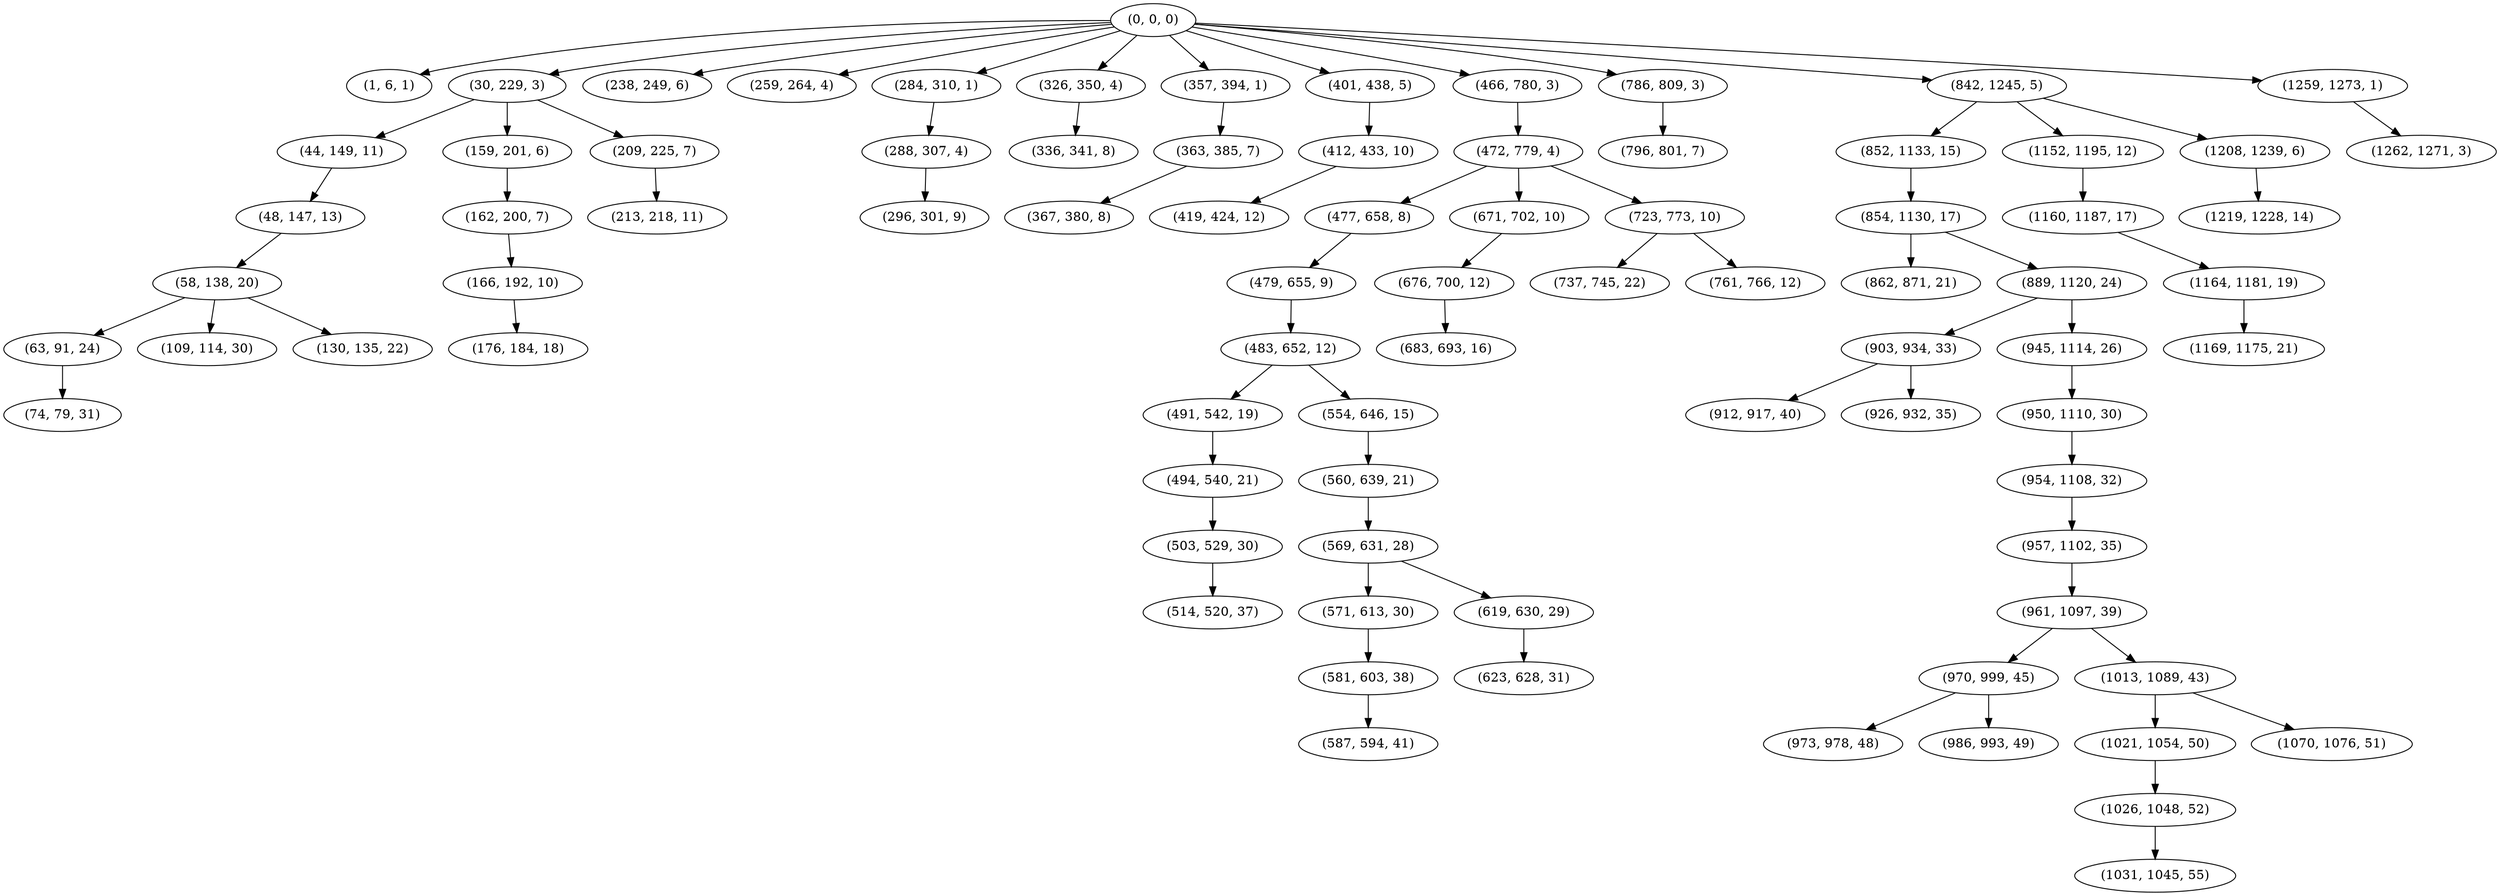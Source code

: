 digraph tree {
    "(0, 0, 0)";
    "(1, 6, 1)";
    "(30, 229, 3)";
    "(44, 149, 11)";
    "(48, 147, 13)";
    "(58, 138, 20)";
    "(63, 91, 24)";
    "(74, 79, 31)";
    "(109, 114, 30)";
    "(130, 135, 22)";
    "(159, 201, 6)";
    "(162, 200, 7)";
    "(166, 192, 10)";
    "(176, 184, 18)";
    "(209, 225, 7)";
    "(213, 218, 11)";
    "(238, 249, 6)";
    "(259, 264, 4)";
    "(284, 310, 1)";
    "(288, 307, 4)";
    "(296, 301, 9)";
    "(326, 350, 4)";
    "(336, 341, 8)";
    "(357, 394, 1)";
    "(363, 385, 7)";
    "(367, 380, 8)";
    "(401, 438, 5)";
    "(412, 433, 10)";
    "(419, 424, 12)";
    "(466, 780, 3)";
    "(472, 779, 4)";
    "(477, 658, 8)";
    "(479, 655, 9)";
    "(483, 652, 12)";
    "(491, 542, 19)";
    "(494, 540, 21)";
    "(503, 529, 30)";
    "(514, 520, 37)";
    "(554, 646, 15)";
    "(560, 639, 21)";
    "(569, 631, 28)";
    "(571, 613, 30)";
    "(581, 603, 38)";
    "(587, 594, 41)";
    "(619, 630, 29)";
    "(623, 628, 31)";
    "(671, 702, 10)";
    "(676, 700, 12)";
    "(683, 693, 16)";
    "(723, 773, 10)";
    "(737, 745, 22)";
    "(761, 766, 12)";
    "(786, 809, 3)";
    "(796, 801, 7)";
    "(842, 1245, 5)";
    "(852, 1133, 15)";
    "(854, 1130, 17)";
    "(862, 871, 21)";
    "(889, 1120, 24)";
    "(903, 934, 33)";
    "(912, 917, 40)";
    "(926, 932, 35)";
    "(945, 1114, 26)";
    "(950, 1110, 30)";
    "(954, 1108, 32)";
    "(957, 1102, 35)";
    "(961, 1097, 39)";
    "(970, 999, 45)";
    "(973, 978, 48)";
    "(986, 993, 49)";
    "(1013, 1089, 43)";
    "(1021, 1054, 50)";
    "(1026, 1048, 52)";
    "(1031, 1045, 55)";
    "(1070, 1076, 51)";
    "(1152, 1195, 12)";
    "(1160, 1187, 17)";
    "(1164, 1181, 19)";
    "(1169, 1175, 21)";
    "(1208, 1239, 6)";
    "(1219, 1228, 14)";
    "(1259, 1273, 1)";
    "(1262, 1271, 3)";
    "(0, 0, 0)" -> "(1, 6, 1)";
    "(0, 0, 0)" -> "(30, 229, 3)";
    "(0, 0, 0)" -> "(238, 249, 6)";
    "(0, 0, 0)" -> "(259, 264, 4)";
    "(0, 0, 0)" -> "(284, 310, 1)";
    "(0, 0, 0)" -> "(326, 350, 4)";
    "(0, 0, 0)" -> "(357, 394, 1)";
    "(0, 0, 0)" -> "(401, 438, 5)";
    "(0, 0, 0)" -> "(466, 780, 3)";
    "(0, 0, 0)" -> "(786, 809, 3)";
    "(0, 0, 0)" -> "(842, 1245, 5)";
    "(0, 0, 0)" -> "(1259, 1273, 1)";
    "(30, 229, 3)" -> "(44, 149, 11)";
    "(30, 229, 3)" -> "(159, 201, 6)";
    "(30, 229, 3)" -> "(209, 225, 7)";
    "(44, 149, 11)" -> "(48, 147, 13)";
    "(48, 147, 13)" -> "(58, 138, 20)";
    "(58, 138, 20)" -> "(63, 91, 24)";
    "(58, 138, 20)" -> "(109, 114, 30)";
    "(58, 138, 20)" -> "(130, 135, 22)";
    "(63, 91, 24)" -> "(74, 79, 31)";
    "(159, 201, 6)" -> "(162, 200, 7)";
    "(162, 200, 7)" -> "(166, 192, 10)";
    "(166, 192, 10)" -> "(176, 184, 18)";
    "(209, 225, 7)" -> "(213, 218, 11)";
    "(284, 310, 1)" -> "(288, 307, 4)";
    "(288, 307, 4)" -> "(296, 301, 9)";
    "(326, 350, 4)" -> "(336, 341, 8)";
    "(357, 394, 1)" -> "(363, 385, 7)";
    "(363, 385, 7)" -> "(367, 380, 8)";
    "(401, 438, 5)" -> "(412, 433, 10)";
    "(412, 433, 10)" -> "(419, 424, 12)";
    "(466, 780, 3)" -> "(472, 779, 4)";
    "(472, 779, 4)" -> "(477, 658, 8)";
    "(472, 779, 4)" -> "(671, 702, 10)";
    "(472, 779, 4)" -> "(723, 773, 10)";
    "(477, 658, 8)" -> "(479, 655, 9)";
    "(479, 655, 9)" -> "(483, 652, 12)";
    "(483, 652, 12)" -> "(491, 542, 19)";
    "(483, 652, 12)" -> "(554, 646, 15)";
    "(491, 542, 19)" -> "(494, 540, 21)";
    "(494, 540, 21)" -> "(503, 529, 30)";
    "(503, 529, 30)" -> "(514, 520, 37)";
    "(554, 646, 15)" -> "(560, 639, 21)";
    "(560, 639, 21)" -> "(569, 631, 28)";
    "(569, 631, 28)" -> "(571, 613, 30)";
    "(569, 631, 28)" -> "(619, 630, 29)";
    "(571, 613, 30)" -> "(581, 603, 38)";
    "(581, 603, 38)" -> "(587, 594, 41)";
    "(619, 630, 29)" -> "(623, 628, 31)";
    "(671, 702, 10)" -> "(676, 700, 12)";
    "(676, 700, 12)" -> "(683, 693, 16)";
    "(723, 773, 10)" -> "(737, 745, 22)";
    "(723, 773, 10)" -> "(761, 766, 12)";
    "(786, 809, 3)" -> "(796, 801, 7)";
    "(842, 1245, 5)" -> "(852, 1133, 15)";
    "(842, 1245, 5)" -> "(1152, 1195, 12)";
    "(842, 1245, 5)" -> "(1208, 1239, 6)";
    "(852, 1133, 15)" -> "(854, 1130, 17)";
    "(854, 1130, 17)" -> "(862, 871, 21)";
    "(854, 1130, 17)" -> "(889, 1120, 24)";
    "(889, 1120, 24)" -> "(903, 934, 33)";
    "(889, 1120, 24)" -> "(945, 1114, 26)";
    "(903, 934, 33)" -> "(912, 917, 40)";
    "(903, 934, 33)" -> "(926, 932, 35)";
    "(945, 1114, 26)" -> "(950, 1110, 30)";
    "(950, 1110, 30)" -> "(954, 1108, 32)";
    "(954, 1108, 32)" -> "(957, 1102, 35)";
    "(957, 1102, 35)" -> "(961, 1097, 39)";
    "(961, 1097, 39)" -> "(970, 999, 45)";
    "(961, 1097, 39)" -> "(1013, 1089, 43)";
    "(970, 999, 45)" -> "(973, 978, 48)";
    "(970, 999, 45)" -> "(986, 993, 49)";
    "(1013, 1089, 43)" -> "(1021, 1054, 50)";
    "(1013, 1089, 43)" -> "(1070, 1076, 51)";
    "(1021, 1054, 50)" -> "(1026, 1048, 52)";
    "(1026, 1048, 52)" -> "(1031, 1045, 55)";
    "(1152, 1195, 12)" -> "(1160, 1187, 17)";
    "(1160, 1187, 17)" -> "(1164, 1181, 19)";
    "(1164, 1181, 19)" -> "(1169, 1175, 21)";
    "(1208, 1239, 6)" -> "(1219, 1228, 14)";
    "(1259, 1273, 1)" -> "(1262, 1271, 3)";
}
